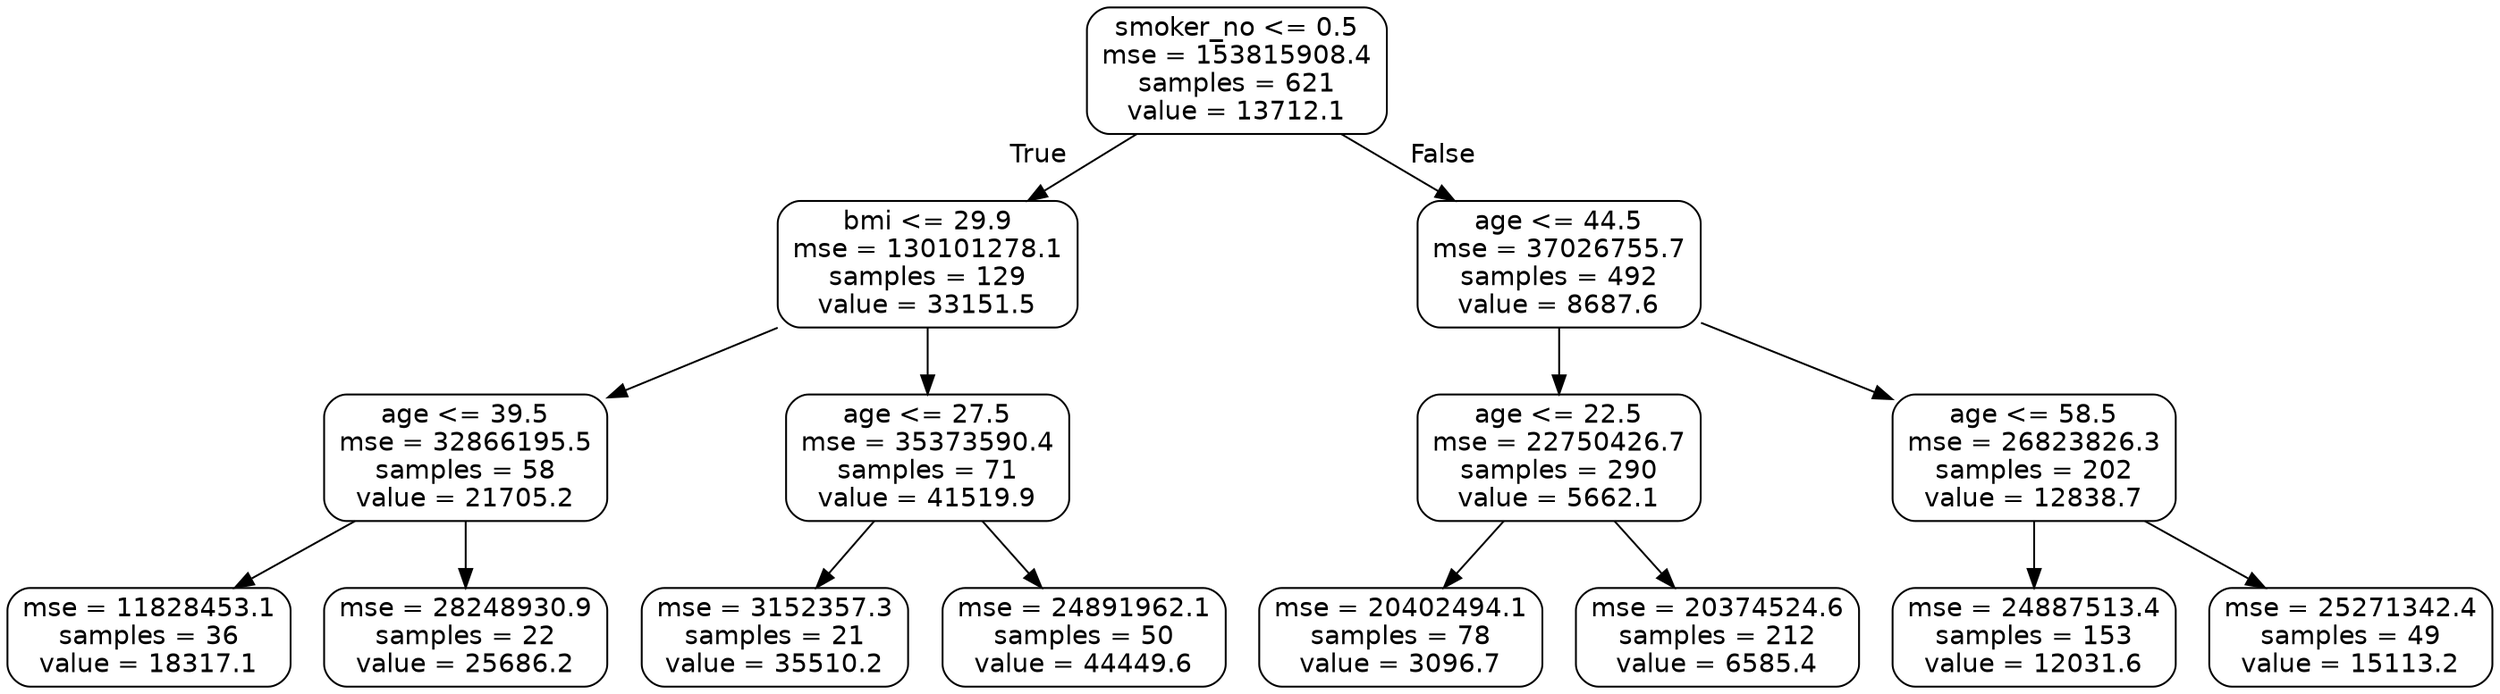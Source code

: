 digraph Tree {
node [shape=box, style="rounded", color="black", fontname=helvetica] ;
edge [fontname=helvetica] ;
0 [label="smoker_no <= 0.5\nmse = 153815908.4\nsamples = 621\nvalue = 13712.1"] ;
1 [label="bmi <= 29.9\nmse = 130101278.1\nsamples = 129\nvalue = 33151.5"] ;
0 -> 1 [labeldistance=2.5, labelangle=45, headlabel="True"] ;
2 [label="age <= 39.5\nmse = 32866195.5\nsamples = 58\nvalue = 21705.2"] ;
1 -> 2 ;
3 [label="mse = 11828453.1\nsamples = 36\nvalue = 18317.1"] ;
2 -> 3 ;
4 [label="mse = 28248930.9\nsamples = 22\nvalue = 25686.2"] ;
2 -> 4 ;
5 [label="age <= 27.5\nmse = 35373590.4\nsamples = 71\nvalue = 41519.9"] ;
1 -> 5 ;
6 [label="mse = 3152357.3\nsamples = 21\nvalue = 35510.2"] ;
5 -> 6 ;
7 [label="mse = 24891962.1\nsamples = 50\nvalue = 44449.6"] ;
5 -> 7 ;
8 [label="age <= 44.5\nmse = 37026755.7\nsamples = 492\nvalue = 8687.6"] ;
0 -> 8 [labeldistance=2.5, labelangle=-45, headlabel="False"] ;
9 [label="age <= 22.5\nmse = 22750426.7\nsamples = 290\nvalue = 5662.1"] ;
8 -> 9 ;
10 [label="mse = 20402494.1\nsamples = 78\nvalue = 3096.7"] ;
9 -> 10 ;
11 [label="mse = 20374524.6\nsamples = 212\nvalue = 6585.4"] ;
9 -> 11 ;
12 [label="age <= 58.5\nmse = 26823826.3\nsamples = 202\nvalue = 12838.7"] ;
8 -> 12 ;
13 [label="mse = 24887513.4\nsamples = 153\nvalue = 12031.6"] ;
12 -> 13 ;
14 [label="mse = 25271342.4\nsamples = 49\nvalue = 15113.2"] ;
12 -> 14 ;
}